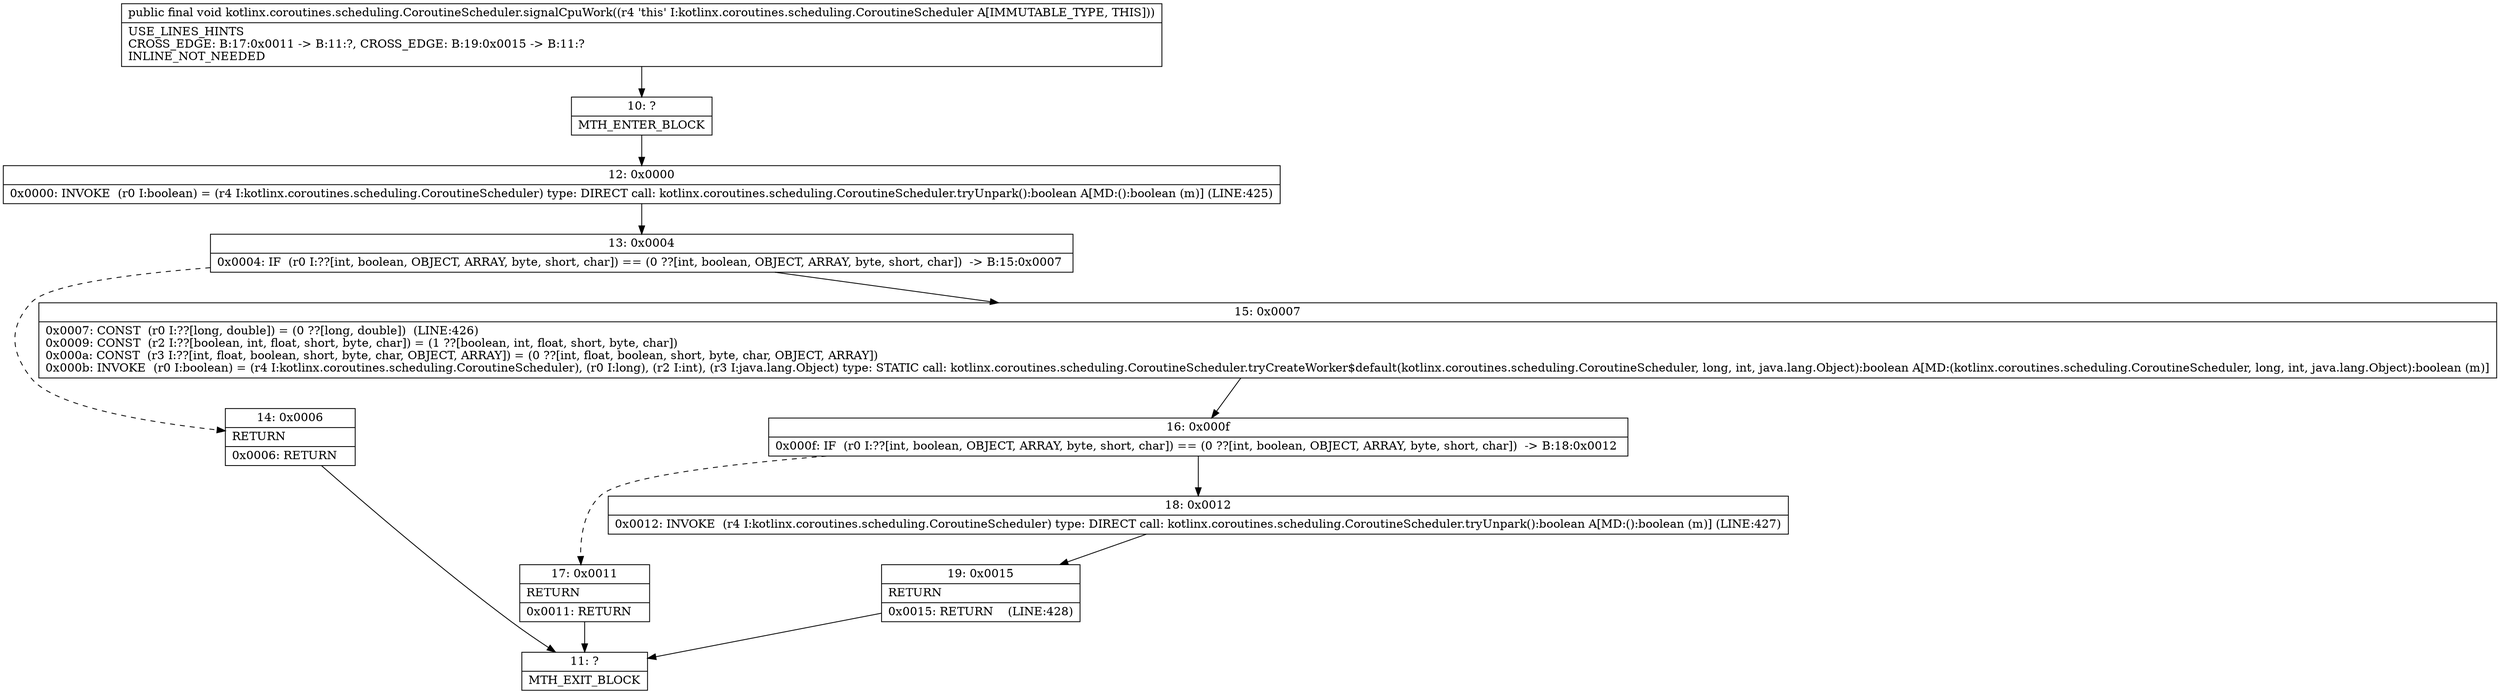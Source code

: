 digraph "CFG forkotlinx.coroutines.scheduling.CoroutineScheduler.signalCpuWork()V" {
Node_10 [shape=record,label="{10\:\ ?|MTH_ENTER_BLOCK\l}"];
Node_12 [shape=record,label="{12\:\ 0x0000|0x0000: INVOKE  (r0 I:boolean) = (r4 I:kotlinx.coroutines.scheduling.CoroutineScheduler) type: DIRECT call: kotlinx.coroutines.scheduling.CoroutineScheduler.tryUnpark():boolean A[MD:():boolean (m)] (LINE:425)\l}"];
Node_13 [shape=record,label="{13\:\ 0x0004|0x0004: IF  (r0 I:??[int, boolean, OBJECT, ARRAY, byte, short, char]) == (0 ??[int, boolean, OBJECT, ARRAY, byte, short, char])  \-\> B:15:0x0007 \l}"];
Node_14 [shape=record,label="{14\:\ 0x0006|RETURN\l|0x0006: RETURN   \l}"];
Node_11 [shape=record,label="{11\:\ ?|MTH_EXIT_BLOCK\l}"];
Node_15 [shape=record,label="{15\:\ 0x0007|0x0007: CONST  (r0 I:??[long, double]) = (0 ??[long, double])  (LINE:426)\l0x0009: CONST  (r2 I:??[boolean, int, float, short, byte, char]) = (1 ??[boolean, int, float, short, byte, char]) \l0x000a: CONST  (r3 I:??[int, float, boolean, short, byte, char, OBJECT, ARRAY]) = (0 ??[int, float, boolean, short, byte, char, OBJECT, ARRAY]) \l0x000b: INVOKE  (r0 I:boolean) = (r4 I:kotlinx.coroutines.scheduling.CoroutineScheduler), (r0 I:long), (r2 I:int), (r3 I:java.lang.Object) type: STATIC call: kotlinx.coroutines.scheduling.CoroutineScheduler.tryCreateWorker$default(kotlinx.coroutines.scheduling.CoroutineScheduler, long, int, java.lang.Object):boolean A[MD:(kotlinx.coroutines.scheduling.CoroutineScheduler, long, int, java.lang.Object):boolean (m)]\l}"];
Node_16 [shape=record,label="{16\:\ 0x000f|0x000f: IF  (r0 I:??[int, boolean, OBJECT, ARRAY, byte, short, char]) == (0 ??[int, boolean, OBJECT, ARRAY, byte, short, char])  \-\> B:18:0x0012 \l}"];
Node_17 [shape=record,label="{17\:\ 0x0011|RETURN\l|0x0011: RETURN   \l}"];
Node_18 [shape=record,label="{18\:\ 0x0012|0x0012: INVOKE  (r4 I:kotlinx.coroutines.scheduling.CoroutineScheduler) type: DIRECT call: kotlinx.coroutines.scheduling.CoroutineScheduler.tryUnpark():boolean A[MD:():boolean (m)] (LINE:427)\l}"];
Node_19 [shape=record,label="{19\:\ 0x0015|RETURN\l|0x0015: RETURN    (LINE:428)\l}"];
MethodNode[shape=record,label="{public final void kotlinx.coroutines.scheduling.CoroutineScheduler.signalCpuWork((r4 'this' I:kotlinx.coroutines.scheduling.CoroutineScheduler A[IMMUTABLE_TYPE, THIS]))  | USE_LINES_HINTS\lCROSS_EDGE: B:17:0x0011 \-\> B:11:?, CROSS_EDGE: B:19:0x0015 \-\> B:11:?\lINLINE_NOT_NEEDED\l}"];
MethodNode -> Node_10;Node_10 -> Node_12;
Node_12 -> Node_13;
Node_13 -> Node_14[style=dashed];
Node_13 -> Node_15;
Node_14 -> Node_11;
Node_15 -> Node_16;
Node_16 -> Node_17[style=dashed];
Node_16 -> Node_18;
Node_17 -> Node_11;
Node_18 -> Node_19;
Node_19 -> Node_11;
}

